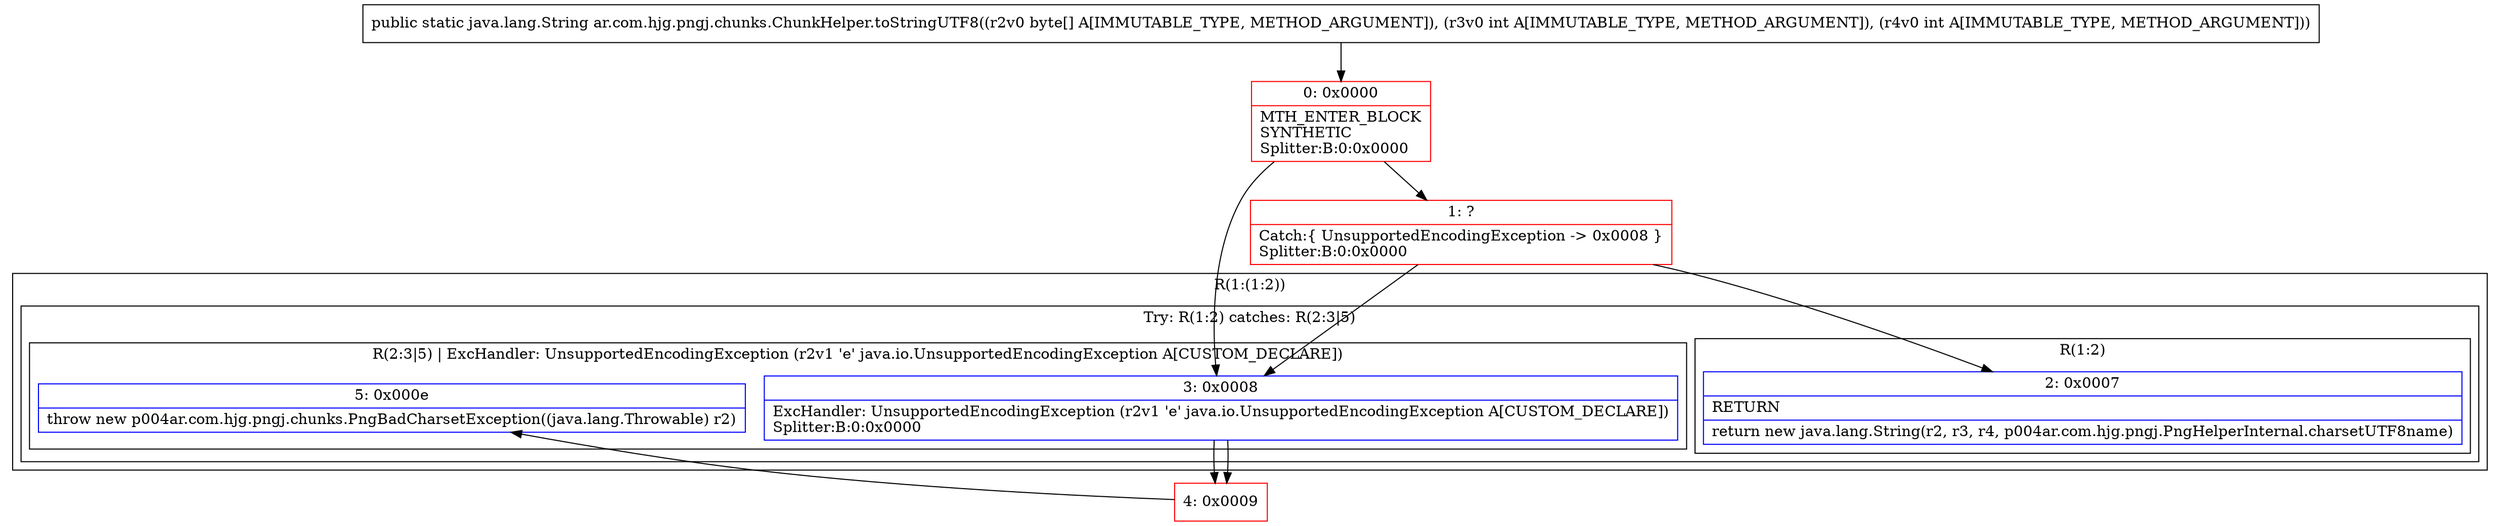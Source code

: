 digraph "CFG forar.com.hjg.pngj.chunks.ChunkHelper.toStringUTF8([BII)Ljava\/lang\/String;" {
subgraph cluster_Region_711945520 {
label = "R(1:(1:2))";
node [shape=record,color=blue];
subgraph cluster_TryCatchRegion_1200966498 {
label = "Try: R(1:2) catches: R(2:3|5)";
node [shape=record,color=blue];
subgraph cluster_Region_443175023 {
label = "R(1:2)";
node [shape=record,color=blue];
Node_2 [shape=record,label="{2\:\ 0x0007|RETURN\l|return new java.lang.String(r2, r3, r4, p004ar.com.hjg.pngj.PngHelperInternal.charsetUTF8name)\l}"];
}
subgraph cluster_Region_1191052662 {
label = "R(2:3|5) | ExcHandler: UnsupportedEncodingException (r2v1 'e' java.io.UnsupportedEncodingException A[CUSTOM_DECLARE])\l";
node [shape=record,color=blue];
Node_3 [shape=record,label="{3\:\ 0x0008|ExcHandler: UnsupportedEncodingException (r2v1 'e' java.io.UnsupportedEncodingException A[CUSTOM_DECLARE])\lSplitter:B:0:0x0000\l}"];
Node_5 [shape=record,label="{5\:\ 0x000e|throw new p004ar.com.hjg.pngj.chunks.PngBadCharsetException((java.lang.Throwable) r2)\l}"];
}
}
}
subgraph cluster_Region_1191052662 {
label = "R(2:3|5) | ExcHandler: UnsupportedEncodingException (r2v1 'e' java.io.UnsupportedEncodingException A[CUSTOM_DECLARE])\l";
node [shape=record,color=blue];
Node_3 [shape=record,label="{3\:\ 0x0008|ExcHandler: UnsupportedEncodingException (r2v1 'e' java.io.UnsupportedEncodingException A[CUSTOM_DECLARE])\lSplitter:B:0:0x0000\l}"];
Node_5 [shape=record,label="{5\:\ 0x000e|throw new p004ar.com.hjg.pngj.chunks.PngBadCharsetException((java.lang.Throwable) r2)\l}"];
}
Node_0 [shape=record,color=red,label="{0\:\ 0x0000|MTH_ENTER_BLOCK\lSYNTHETIC\lSplitter:B:0:0x0000\l}"];
Node_1 [shape=record,color=red,label="{1\:\ ?|Catch:\{ UnsupportedEncodingException \-\> 0x0008 \}\lSplitter:B:0:0x0000\l}"];
Node_4 [shape=record,color=red,label="{4\:\ 0x0009}"];
MethodNode[shape=record,label="{public static java.lang.String ar.com.hjg.pngj.chunks.ChunkHelper.toStringUTF8((r2v0 byte[] A[IMMUTABLE_TYPE, METHOD_ARGUMENT]), (r3v0 int A[IMMUTABLE_TYPE, METHOD_ARGUMENT]), (r4v0 int A[IMMUTABLE_TYPE, METHOD_ARGUMENT])) }"];
MethodNode -> Node_0;
Node_3 -> Node_4;
Node_3 -> Node_4;
Node_0 -> Node_1;
Node_0 -> Node_3;
Node_1 -> Node_2;
Node_1 -> Node_3;
Node_4 -> Node_5;
}

